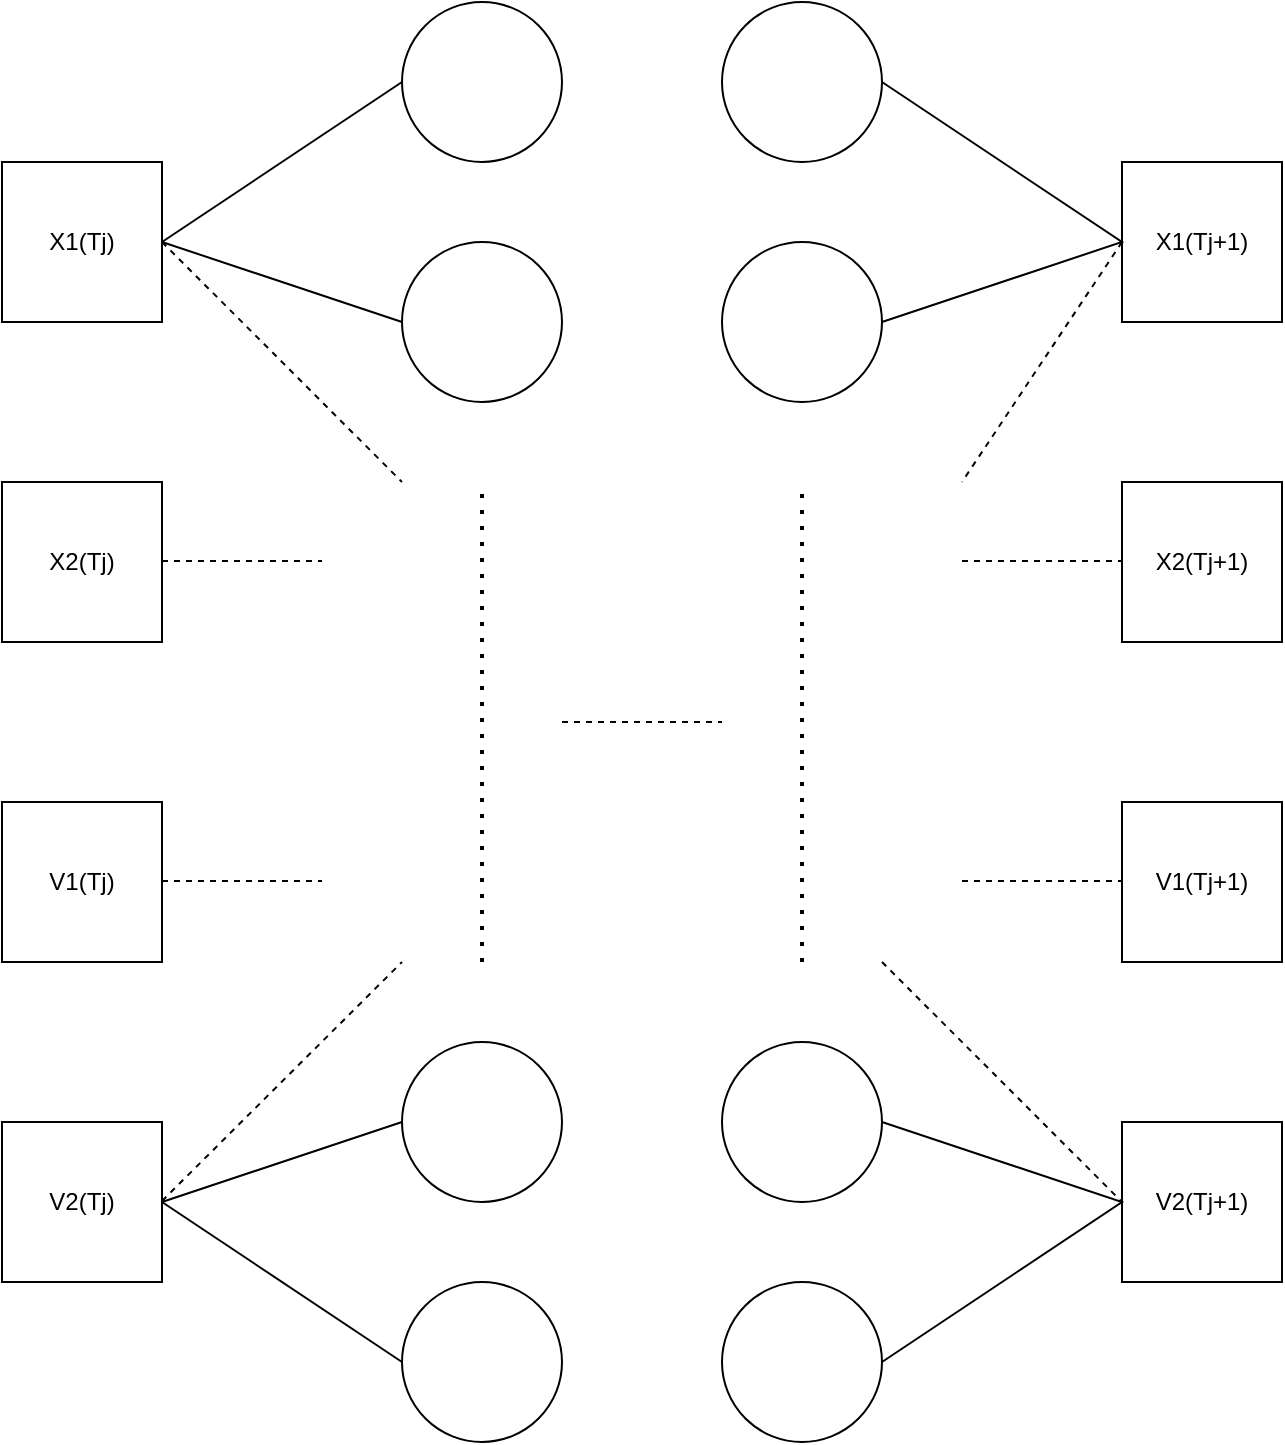 <mxfile version="18.0.6" type="device"><diagram id="hh5SLTK17opPckYQf9cX" name="Page-1"><mxGraphModel dx="1102" dy="737" grid="1" gridSize="10" guides="1" tooltips="1" connect="1" arrows="1" fold="1" page="1" pageScale="1" pageWidth="827" pageHeight="1169" math="0" shadow="0"><root><mxCell id="0"/><mxCell id="1" parent="0"/><mxCell id="8QFInOASo7UbZXTk3wWR-1" value="" style="ellipse;whiteSpace=wrap;html=1;aspect=fixed;" vertex="1" parent="1"><mxGeometry x="240" y="160" width="80" height="80" as="geometry"/></mxCell><mxCell id="8QFInOASo7UbZXTk3wWR-2" value="X1(Tj)" style="whiteSpace=wrap;html=1;aspect=fixed;" vertex="1" parent="1"><mxGeometry x="40" y="240" width="80" height="80" as="geometry"/></mxCell><mxCell id="8QFInOASo7UbZXTk3wWR-3" value="X2(Tj)" style="whiteSpace=wrap;html=1;aspect=fixed;" vertex="1" parent="1"><mxGeometry x="40" y="400" width="80" height="80" as="geometry"/></mxCell><mxCell id="8QFInOASo7UbZXTk3wWR-4" value="V1(Tj)" style="whiteSpace=wrap;html=1;aspect=fixed;" vertex="1" parent="1"><mxGeometry x="40" y="560" width="80" height="80" as="geometry"/></mxCell><mxCell id="8QFInOASo7UbZXTk3wWR-5" value="V2(Tj)" style="whiteSpace=wrap;html=1;aspect=fixed;" vertex="1" parent="1"><mxGeometry x="40" y="720" width="80" height="80" as="geometry"/></mxCell><mxCell id="8QFInOASo7UbZXTk3wWR-6" value="" style="ellipse;whiteSpace=wrap;html=1;aspect=fixed;" vertex="1" parent="1"><mxGeometry x="240" y="280" width="80" height="80" as="geometry"/></mxCell><mxCell id="8QFInOASo7UbZXTk3wWR-9" value="" style="ellipse;whiteSpace=wrap;html=1;aspect=fixed;" vertex="1" parent="1"><mxGeometry x="240" y="800" width="80" height="80" as="geometry"/></mxCell><mxCell id="8QFInOASo7UbZXTk3wWR-10" value="" style="ellipse;whiteSpace=wrap;html=1;aspect=fixed;" vertex="1" parent="1"><mxGeometry x="240" y="680" width="80" height="80" as="geometry"/></mxCell><mxCell id="8QFInOASo7UbZXTk3wWR-11" value="" style="endArrow=none;dashed=1;html=1;dashPattern=1 3;strokeWidth=2;rounded=0;" edge="1" parent="1"><mxGeometry width="50" height="50" relative="1" as="geometry"><mxPoint x="280" y="640" as="sourcePoint"/><mxPoint x="280" y="400" as="targetPoint"/></mxGeometry></mxCell><mxCell id="8QFInOASo7UbZXTk3wWR-13" value="" style="endArrow=none;html=1;rounded=0;exitX=1;exitY=0.5;exitDx=0;exitDy=0;entryX=0;entryY=0.5;entryDx=0;entryDy=0;" edge="1" parent="1" source="8QFInOASo7UbZXTk3wWR-2" target="8QFInOASo7UbZXTk3wWR-1"><mxGeometry width="50" height="50" relative="1" as="geometry"><mxPoint x="130" y="290" as="sourcePoint"/><mxPoint x="180" y="240" as="targetPoint"/></mxGeometry></mxCell><mxCell id="8QFInOASo7UbZXTk3wWR-14" value="" style="endArrow=none;dashed=1;html=1;rounded=0;exitX=1;exitY=0.5;exitDx=0;exitDy=0;" edge="1" parent="1" source="8QFInOASo7UbZXTk3wWR-2"><mxGeometry width="50" height="50" relative="1" as="geometry"><mxPoint x="140" y="380" as="sourcePoint"/><mxPoint x="240" y="400" as="targetPoint"/></mxGeometry></mxCell><mxCell id="8QFInOASo7UbZXTk3wWR-15" value="" style="endArrow=none;dashed=1;html=1;rounded=0;" edge="1" parent="1"><mxGeometry width="50" height="50" relative="1" as="geometry"><mxPoint x="320" y="520" as="sourcePoint"/><mxPoint x="400" y="520" as="targetPoint"/></mxGeometry></mxCell><mxCell id="8QFInOASo7UbZXTk3wWR-16" value="" style="ellipse;whiteSpace=wrap;html=1;aspect=fixed;" vertex="1" parent="1"><mxGeometry x="400" y="160" width="80" height="80" as="geometry"/></mxCell><mxCell id="8QFInOASo7UbZXTk3wWR-17" value="" style="ellipse;whiteSpace=wrap;html=1;aspect=fixed;" vertex="1" parent="1"><mxGeometry x="400" y="280" width="80" height="80" as="geometry"/></mxCell><mxCell id="8QFInOASo7UbZXTk3wWR-18" value="" style="ellipse;whiteSpace=wrap;html=1;aspect=fixed;" vertex="1" parent="1"><mxGeometry x="400" y="800" width="80" height="80" as="geometry"/></mxCell><mxCell id="8QFInOASo7UbZXTk3wWR-19" value="" style="ellipse;whiteSpace=wrap;html=1;aspect=fixed;" vertex="1" parent="1"><mxGeometry x="400" y="680" width="80" height="80" as="geometry"/></mxCell><mxCell id="8QFInOASo7UbZXTk3wWR-20" value="" style="endArrow=none;dashed=1;html=1;dashPattern=1 3;strokeWidth=2;rounded=0;" edge="1" parent="1"><mxGeometry width="50" height="50" relative="1" as="geometry"><mxPoint x="440" y="640" as="sourcePoint"/><mxPoint x="440" y="400" as="targetPoint"/></mxGeometry></mxCell><mxCell id="8QFInOASo7UbZXTk3wWR-21" value="" style="endArrow=none;dashed=1;html=1;rounded=0;" edge="1" parent="1"><mxGeometry width="50" height="50" relative="1" as="geometry"><mxPoint x="520" y="439.5" as="sourcePoint"/><mxPoint x="600" y="439.5" as="targetPoint"/></mxGeometry></mxCell><mxCell id="8QFInOASo7UbZXTk3wWR-22" value="" style="endArrow=none;html=1;rounded=0;exitX=1;exitY=0.5;exitDx=0;exitDy=0;entryX=0;entryY=0.5;entryDx=0;entryDy=0;" edge="1" parent="1" source="8QFInOASo7UbZXTk3wWR-2" target="8QFInOASo7UbZXTk3wWR-6"><mxGeometry width="50" height="50" relative="1" as="geometry"><mxPoint x="390" y="460" as="sourcePoint"/><mxPoint x="440" y="410" as="targetPoint"/></mxGeometry></mxCell><mxCell id="8QFInOASo7UbZXTk3wWR-25" value="" style="endArrow=none;dashed=1;html=1;rounded=0;" edge="1" parent="1"><mxGeometry width="50" height="50" relative="1" as="geometry"><mxPoint x="120" y="439.5" as="sourcePoint"/><mxPoint x="200" y="439.5" as="targetPoint"/></mxGeometry></mxCell><mxCell id="8QFInOASo7UbZXTk3wWR-26" value="" style="endArrow=none;dashed=1;html=1;rounded=0;" edge="1" parent="1"><mxGeometry width="50" height="50" relative="1" as="geometry"><mxPoint x="120" y="599.5" as="sourcePoint"/><mxPoint x="200" y="599.5" as="targetPoint"/></mxGeometry></mxCell><mxCell id="8QFInOASo7UbZXTk3wWR-27" value="" style="endArrow=none;dashed=1;html=1;rounded=0;" edge="1" parent="1"><mxGeometry width="50" height="50" relative="1" as="geometry"><mxPoint x="120" y="759.5" as="sourcePoint"/><mxPoint x="240" y="640" as="targetPoint"/></mxGeometry></mxCell><mxCell id="8QFInOASo7UbZXTk3wWR-28" value="" style="endArrow=none;html=1;rounded=0;exitX=1;exitY=0.5;exitDx=0;exitDy=0;entryX=0;entryY=0.5;entryDx=0;entryDy=0;" edge="1" parent="1" source="8QFInOASo7UbZXTk3wWR-5" target="8QFInOASo7UbZXTk3wWR-10"><mxGeometry width="50" height="50" relative="1" as="geometry"><mxPoint x="390" y="660" as="sourcePoint"/><mxPoint x="440" y="610" as="targetPoint"/></mxGeometry></mxCell><mxCell id="8QFInOASo7UbZXTk3wWR-29" value="" style="endArrow=none;html=1;rounded=0;exitX=1;exitY=0.5;exitDx=0;exitDy=0;entryX=0;entryY=0.5;entryDx=0;entryDy=0;" edge="1" parent="1" source="8QFInOASo7UbZXTk3wWR-5" target="8QFInOASo7UbZXTk3wWR-9"><mxGeometry width="50" height="50" relative="1" as="geometry"><mxPoint x="140" y="850" as="sourcePoint"/><mxPoint x="190" y="800" as="targetPoint"/></mxGeometry></mxCell><mxCell id="8QFInOASo7UbZXTk3wWR-30" value="X1(Tj+1)" style="whiteSpace=wrap;html=1;aspect=fixed;" vertex="1" parent="1"><mxGeometry x="600" y="240" width="80" height="80" as="geometry"/></mxCell><mxCell id="8QFInOASo7UbZXTk3wWR-31" value="X2(Tj+1)" style="whiteSpace=wrap;html=1;aspect=fixed;" vertex="1" parent="1"><mxGeometry x="600" y="400" width="80" height="80" as="geometry"/></mxCell><mxCell id="8QFInOASo7UbZXTk3wWR-32" value="V1(Tj+1)" style="whiteSpace=wrap;html=1;aspect=fixed;" vertex="1" parent="1"><mxGeometry x="600" y="560" width="80" height="80" as="geometry"/></mxCell><mxCell id="8QFInOASo7UbZXTk3wWR-33" value="V2(Tj+1)" style="whiteSpace=wrap;html=1;aspect=fixed;" vertex="1" parent="1"><mxGeometry x="600" y="720" width="80" height="80" as="geometry"/></mxCell><mxCell id="8QFInOASo7UbZXTk3wWR-34" value="" style="endArrow=none;dashed=1;html=1;rounded=0;" edge="1" parent="1"><mxGeometry width="50" height="50" relative="1" as="geometry"><mxPoint x="520" y="599.5" as="sourcePoint"/><mxPoint x="600" y="599.5" as="targetPoint"/></mxGeometry></mxCell><mxCell id="8QFInOASo7UbZXTk3wWR-36" value="" style="endArrow=none;html=1;rounded=0;entryX=1;entryY=0.5;entryDx=0;entryDy=0;exitX=1;exitY=0.5;exitDx=0;exitDy=0;" edge="1" parent="1" source="8QFInOASo7UbZXTk3wWR-17" target="8QFInOASo7UbZXTk3wWR-16"><mxGeometry width="50" height="50" relative="1" as="geometry"><mxPoint x="500" y="270" as="sourcePoint"/><mxPoint x="550" y="220" as="targetPoint"/><Array as="points"><mxPoint x="600" y="280"/></Array></mxGeometry></mxCell><mxCell id="8QFInOASo7UbZXTk3wWR-37" value="" style="endArrow=none;html=1;rounded=0;entryX=1;entryY=0.5;entryDx=0;entryDy=0;exitX=1;exitY=0.5;exitDx=0;exitDy=0;" edge="1" parent="1" source="8QFInOASo7UbZXTk3wWR-18" target="8QFInOASo7UbZXTk3wWR-19"><mxGeometry width="50" height="50" relative="1" as="geometry"><mxPoint x="500" y="785" as="sourcePoint"/><mxPoint x="550" y="735" as="targetPoint"/><Array as="points"><mxPoint x="600" y="760"/></Array></mxGeometry></mxCell><mxCell id="8QFInOASo7UbZXTk3wWR-39" value="" style="endArrow=none;dashed=1;html=1;rounded=0;" edge="1" parent="1"><mxGeometry width="50" height="50" relative="1" as="geometry"><mxPoint x="600" y="280" as="sourcePoint"/><mxPoint x="520" y="400" as="targetPoint"/></mxGeometry></mxCell><mxCell id="8QFInOASo7UbZXTk3wWR-41" value="" style="endArrow=none;dashed=1;html=1;rounded=0;entryX=0;entryY=0.5;entryDx=0;entryDy=0;" edge="1" parent="1" target="8QFInOASo7UbZXTk3wWR-33"><mxGeometry width="50" height="50" relative="1" as="geometry"><mxPoint x="480" y="640" as="sourcePoint"/><mxPoint x="440" y="610" as="targetPoint"/></mxGeometry></mxCell></root></mxGraphModel></diagram></mxfile>